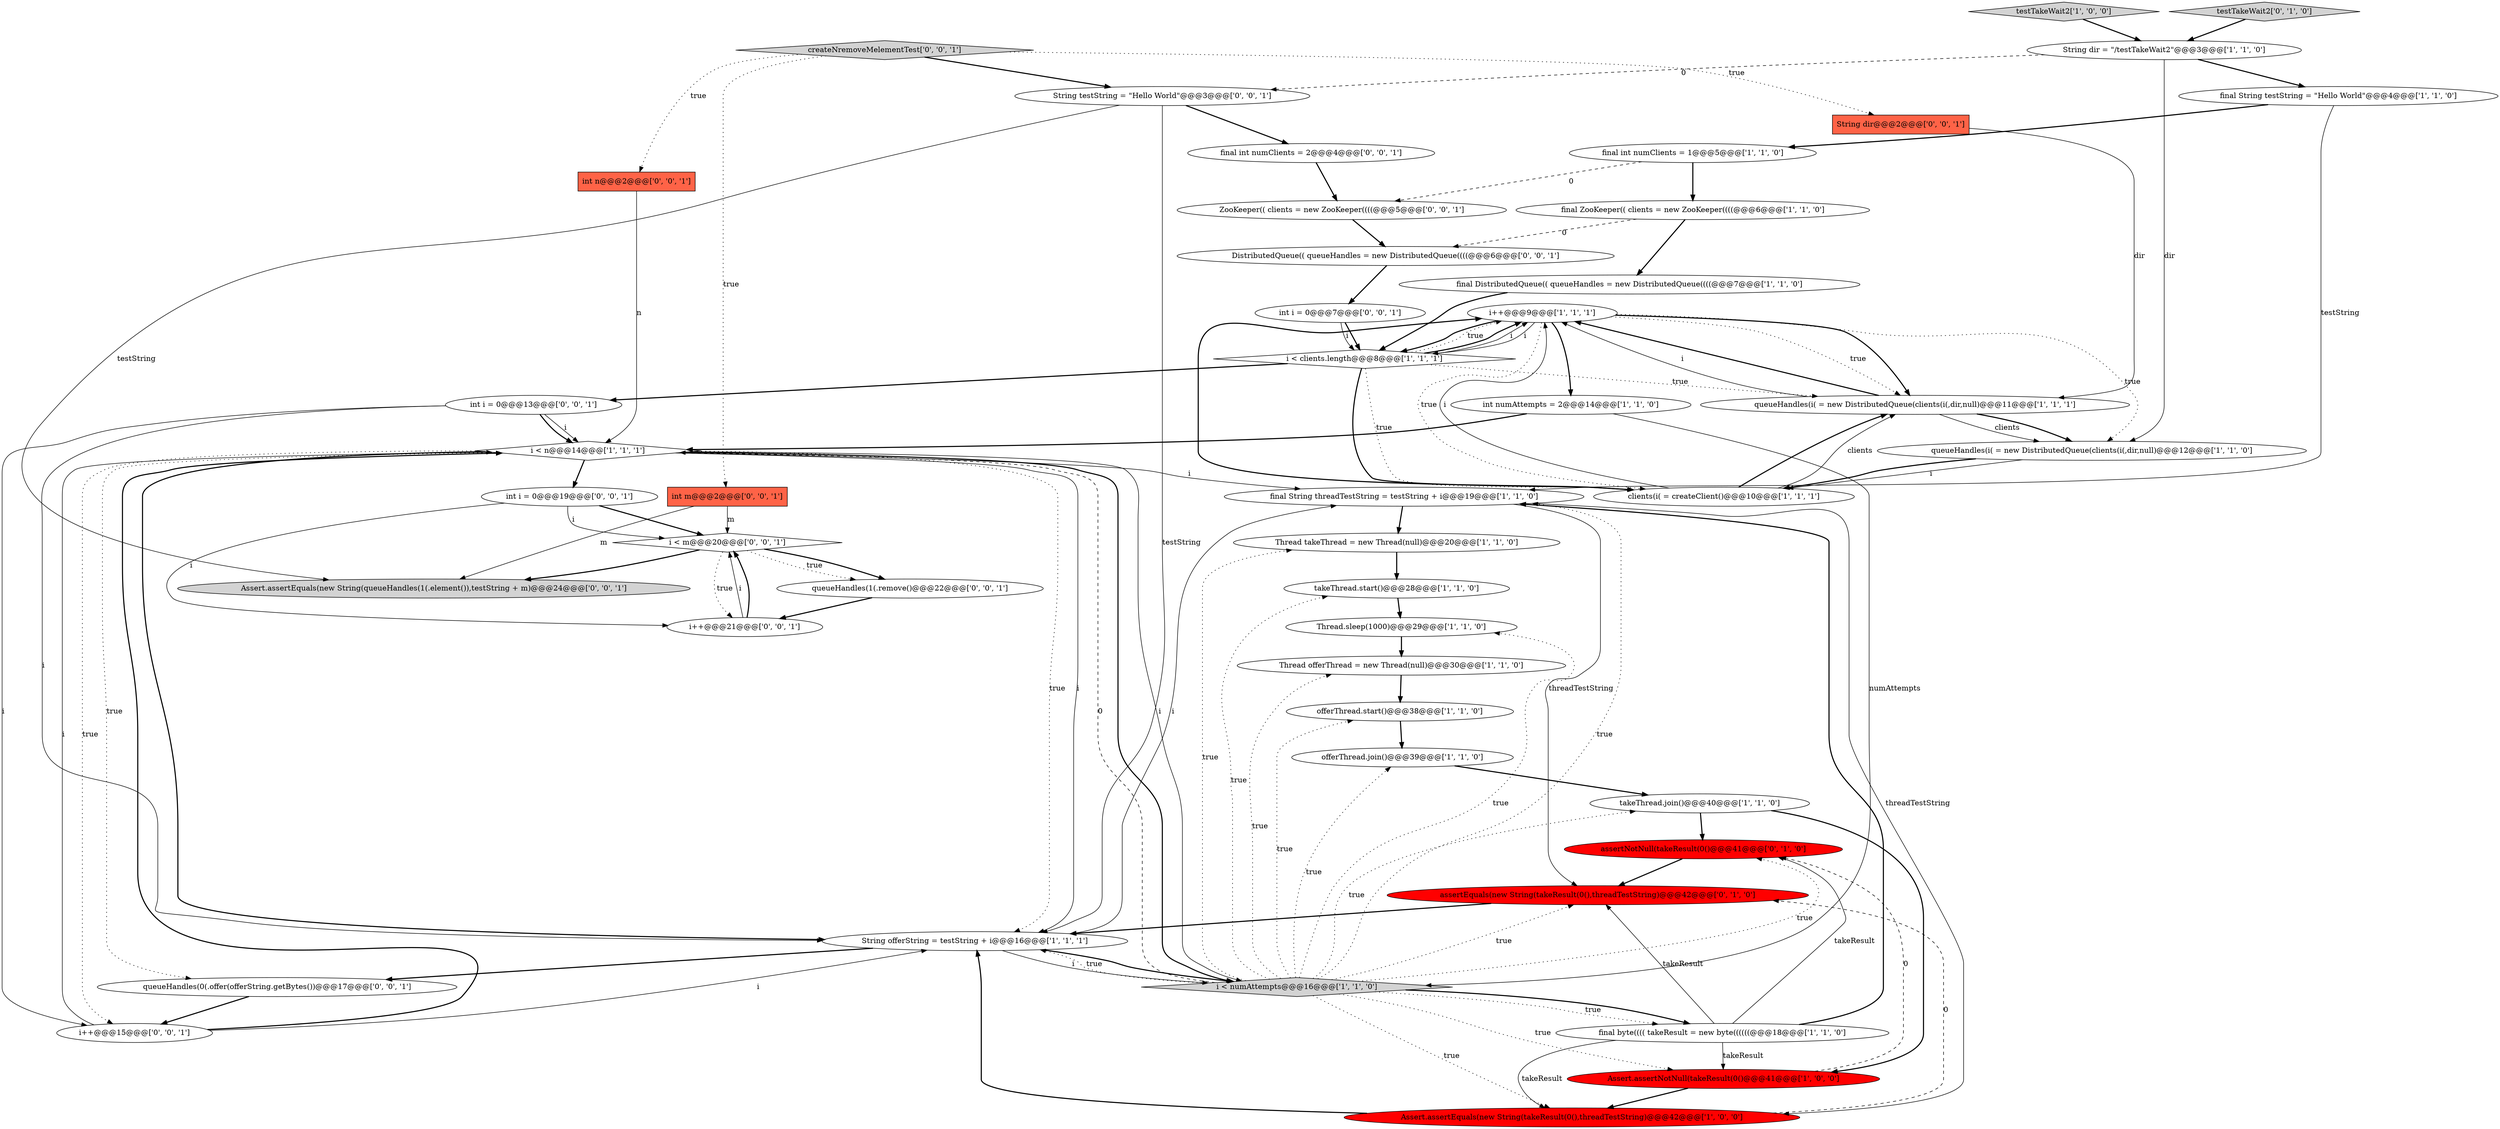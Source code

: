 digraph {
43 [style = filled, label = "Assert.assertEquals(new String(queueHandles(1(.element()),testString + m)@@@24@@@['0', '0', '1']", fillcolor = lightgray, shape = ellipse image = "AAA0AAABBB3BBB"];
22 [style = filled, label = "Thread takeThread = new Thread(null)@@@20@@@['1', '1', '0']", fillcolor = white, shape = ellipse image = "AAA0AAABBB1BBB"];
20 [style = filled, label = "queueHandles(i( = new DistributedQueue(clients(i(,dir,null)@@@11@@@['1', '1', '1']", fillcolor = white, shape = ellipse image = "AAA0AAABBB1BBB"];
19 [style = filled, label = "Assert.assertEquals(new String(takeResult(0(),threadTestString)@@@42@@@['1', '0', '0']", fillcolor = red, shape = ellipse image = "AAA1AAABBB1BBB"];
33 [style = filled, label = "i < m@@@20@@@['0', '0', '1']", fillcolor = white, shape = diamond image = "AAA0AAABBB3BBB"];
9 [style = filled, label = "takeThread.start()@@@28@@@['1', '1', '0']", fillcolor = white, shape = ellipse image = "AAA0AAABBB1BBB"];
15 [style = filled, label = "Thread offerThread = new Thread(null)@@@30@@@['1', '1', '0']", fillcolor = white, shape = ellipse image = "AAA0AAABBB1BBB"];
1 [style = filled, label = "final String threadTestString = testString + i@@@19@@@['1', '1', '0']", fillcolor = white, shape = ellipse image = "AAA0AAABBB1BBB"];
34 [style = filled, label = "int i = 0@@@7@@@['0', '0', '1']", fillcolor = white, shape = ellipse image = "AAA0AAABBB3BBB"];
25 [style = filled, label = "Thread.sleep(1000)@@@29@@@['1', '1', '0']", fillcolor = white, shape = ellipse image = "AAA0AAABBB1BBB"];
0 [style = filled, label = "offerThread.start()@@@38@@@['1', '1', '0']", fillcolor = white, shape = ellipse image = "AAA0AAABBB1BBB"];
30 [style = filled, label = "queueHandles(1(.remove()@@@22@@@['0', '0', '1']", fillcolor = white, shape = ellipse image = "AAA0AAABBB3BBB"];
18 [style = filled, label = "final byte(((( takeResult = new byte((((((@@@18@@@['1', '1', '0']", fillcolor = white, shape = ellipse image = "AAA0AAABBB1BBB"];
17 [style = filled, label = "i++@@@9@@@['1', '1', '1']", fillcolor = white, shape = ellipse image = "AAA0AAABBB1BBB"];
16 [style = filled, label = "final ZooKeeper(( clients = new ZooKeeper((((@@@6@@@['1', '1', '0']", fillcolor = white, shape = ellipse image = "AAA0AAABBB1BBB"];
28 [style = filled, label = "assertEquals(new String(takeResult(0(),threadTestString)@@@42@@@['0', '1', '0']", fillcolor = red, shape = ellipse image = "AAA1AAABBB2BBB"];
38 [style = filled, label = "int m@@@2@@@['0', '0', '1']", fillcolor = tomato, shape = box image = "AAA0AAABBB3BBB"];
41 [style = filled, label = "i++@@@21@@@['0', '0', '1']", fillcolor = white, shape = ellipse image = "AAA0AAABBB3BBB"];
4 [style = filled, label = "int numAttempts = 2@@@14@@@['1', '1', '0']", fillcolor = white, shape = ellipse image = "AAA0AAABBB1BBB"];
44 [style = filled, label = "String testString = \"Hello World\"@@@3@@@['0', '0', '1']", fillcolor = white, shape = ellipse image = "AAA0AAABBB3BBB"];
36 [style = filled, label = "String dir@@@2@@@['0', '0', '1']", fillcolor = tomato, shape = box image = "AAA0AAABBB3BBB"];
23 [style = filled, label = "offerThread.join()@@@39@@@['1', '1', '0']", fillcolor = white, shape = ellipse image = "AAA0AAABBB1BBB"];
10 [style = filled, label = "final DistributedQueue(( queueHandles = new DistributedQueue((((@@@7@@@['1', '1', '0']", fillcolor = white, shape = ellipse image = "AAA0AAABBB1BBB"];
12 [style = filled, label = "takeThread.join()@@@40@@@['1', '1', '0']", fillcolor = white, shape = ellipse image = "AAA0AAABBB1BBB"];
2 [style = filled, label = "String offerString = testString + i@@@16@@@['1', '1', '1']", fillcolor = white, shape = ellipse image = "AAA0AAABBB1BBB"];
21 [style = filled, label = "String dir = \"/testTakeWait2\"@@@3@@@['1', '1', '0']", fillcolor = white, shape = ellipse image = "AAA0AAABBB1BBB"];
3 [style = filled, label = "i < numAttempts@@@16@@@['1', '1', '0']", fillcolor = lightgray, shape = diamond image = "AAA0AAABBB1BBB"];
45 [style = filled, label = "ZooKeeper(( clients = new ZooKeeper((((@@@5@@@['0', '0', '1']", fillcolor = white, shape = ellipse image = "AAA0AAABBB3BBB"];
39 [style = filled, label = "int i = 0@@@19@@@['0', '0', '1']", fillcolor = white, shape = ellipse image = "AAA0AAABBB3BBB"];
31 [style = filled, label = "i++@@@15@@@['0', '0', '1']", fillcolor = white, shape = ellipse image = "AAA0AAABBB3BBB"];
26 [style = filled, label = "assertNotNull(takeResult(0()@@@41@@@['0', '1', '0']", fillcolor = red, shape = ellipse image = "AAA1AAABBB2BBB"];
35 [style = filled, label = "final int numClients = 2@@@4@@@['0', '0', '1']", fillcolor = white, shape = ellipse image = "AAA0AAABBB3BBB"];
8 [style = filled, label = "testTakeWait2['1', '0', '0']", fillcolor = lightgray, shape = diamond image = "AAA0AAABBB1BBB"];
5 [style = filled, label = "final String testString = \"Hello World\"@@@4@@@['1', '1', '0']", fillcolor = white, shape = ellipse image = "AAA0AAABBB1BBB"];
40 [style = filled, label = "DistributedQueue(( queueHandles = new DistributedQueue((((@@@6@@@['0', '0', '1']", fillcolor = white, shape = ellipse image = "AAA0AAABBB3BBB"];
37 [style = filled, label = "int i = 0@@@13@@@['0', '0', '1']", fillcolor = white, shape = ellipse image = "AAA0AAABBB3BBB"];
27 [style = filled, label = "testTakeWait2['0', '1', '0']", fillcolor = lightgray, shape = diamond image = "AAA0AAABBB2BBB"];
24 [style = filled, label = "i < clients.length@@@8@@@['1', '1', '1']", fillcolor = white, shape = diamond image = "AAA0AAABBB1BBB"];
6 [style = filled, label = "Assert.assertNotNull(takeResult(0()@@@41@@@['1', '0', '0']", fillcolor = red, shape = ellipse image = "AAA1AAABBB1BBB"];
42 [style = filled, label = "createNremoveMelementTest['0', '0', '1']", fillcolor = lightgray, shape = diamond image = "AAA0AAABBB3BBB"];
29 [style = filled, label = "int n@@@2@@@['0', '0', '1']", fillcolor = tomato, shape = box image = "AAA0AAABBB3BBB"];
14 [style = filled, label = "queueHandles(i( = new DistributedQueue(clients(i(,dir,null)@@@12@@@['1', '1', '0']", fillcolor = white, shape = ellipse image = "AAA0AAABBB1BBB"];
7 [style = filled, label = "final int numClients = 1@@@5@@@['1', '1', '0']", fillcolor = white, shape = ellipse image = "AAA0AAABBB1BBB"];
11 [style = filled, label = "clients(i( = createClient()@@@10@@@['1', '1', '1']", fillcolor = white, shape = ellipse image = "AAA0AAABBB1BBB"];
32 [style = filled, label = "queueHandles(0(.offer(offerString.getBytes())@@@17@@@['0', '0', '1']", fillcolor = white, shape = ellipse image = "AAA0AAABBB3BBB"];
13 [style = filled, label = "i < n@@@14@@@['1', '1', '1']", fillcolor = white, shape = diamond image = "AAA0AAABBB1BBB"];
10->24 [style = bold, label=""];
44->35 [style = bold, label=""];
11->17 [style = solid, label="i"];
24->17 [style = dotted, label="true"];
14->11 [style = solid, label="i"];
17->14 [style = dotted, label="true"];
3->6 [style = dotted, label="true"];
3->25 [style = dotted, label="true"];
18->19 [style = solid, label="takeResult"];
11->20 [style = solid, label="clients"];
20->17 [style = solid, label="i"];
3->18 [style = bold, label=""];
18->28 [style = solid, label="takeResult"];
37->13 [style = solid, label="i"];
42->44 [style = bold, label=""];
34->24 [style = bold, label=""];
24->11 [style = bold, label=""];
6->26 [style = dashed, label="0"];
15->0 [style = bold, label=""];
41->33 [style = solid, label="i"];
7->16 [style = bold, label=""];
24->17 [style = bold, label=""];
3->0 [style = dotted, label="true"];
25->15 [style = bold, label=""];
35->45 [style = bold, label=""];
5->1 [style = solid, label="testString"];
42->38 [style = dotted, label="true"];
23->12 [style = bold, label=""];
2->32 [style = bold, label=""];
26->28 [style = bold, label=""];
14->11 [style = bold, label=""];
31->13 [style = solid, label="i"];
19->28 [style = dashed, label="0"];
17->20 [style = bold, label=""];
17->20 [style = dotted, label="true"];
13->3 [style = solid, label="i"];
30->41 [style = bold, label=""];
22->9 [style = bold, label=""];
42->36 [style = dotted, label="true"];
3->26 [style = dotted, label="true"];
20->14 [style = bold, label=""];
19->2 [style = bold, label=""];
40->34 [style = bold, label=""];
18->26 [style = solid, label="takeResult"];
2->3 [style = solid, label="i"];
13->32 [style = dotted, label="true"];
0->23 [style = bold, label=""];
18->1 [style = bold, label=""];
3->18 [style = dotted, label="true"];
2->1 [style = solid, label="i"];
33->30 [style = bold, label=""];
5->7 [style = bold, label=""];
11->17 [style = bold, label=""];
4->3 [style = solid, label="numAttempts"];
37->13 [style = bold, label=""];
39->41 [style = solid, label="i"];
3->1 [style = dotted, label="true"];
32->31 [style = bold, label=""];
16->40 [style = dashed, label="0"];
20->14 [style = solid, label="clients"];
24->17 [style = solid, label="i"];
3->23 [style = dotted, label="true"];
13->1 [style = solid, label="i"];
39->33 [style = solid, label="i"];
31->13 [style = bold, label=""];
2->3 [style = bold, label=""];
4->13 [style = bold, label=""];
13->39 [style = bold, label=""];
21->14 [style = solid, label="dir"];
3->9 [style = dotted, label="true"];
36->20 [style = solid, label="dir"];
3->13 [style = dashed, label="0"];
39->33 [style = bold, label=""];
13->2 [style = dotted, label="true"];
24->11 [style = dotted, label="true"];
21->5 [style = bold, label=""];
13->2 [style = solid, label="i"];
38->43 [style = solid, label="m"];
7->45 [style = dashed, label="0"];
3->15 [style = dotted, label="true"];
33->43 [style = bold, label=""];
37->31 [style = solid, label="i"];
24->20 [style = dotted, label="true"];
17->24 [style = solid, label="i"];
44->2 [style = solid, label="testString"];
33->41 [style = dotted, label="true"];
41->33 [style = bold, label=""];
27->21 [style = bold, label=""];
42->29 [style = dotted, label="true"];
17->4 [style = bold, label=""];
1->19 [style = solid, label="threadTestString"];
45->40 [style = bold, label=""];
13->2 [style = bold, label=""];
17->11 [style = dotted, label="true"];
3->28 [style = dotted, label="true"];
11->20 [style = bold, label=""];
20->17 [style = bold, label=""];
21->44 [style = dashed, label="0"];
16->10 [style = bold, label=""];
3->2 [style = dotted, label="true"];
44->43 [style = solid, label="testString"];
6->19 [style = bold, label=""];
12->26 [style = bold, label=""];
37->2 [style = solid, label="i"];
12->6 [style = bold, label=""];
33->30 [style = dotted, label="true"];
18->6 [style = solid, label="takeResult"];
1->22 [style = bold, label=""];
31->2 [style = solid, label="i"];
28->2 [style = bold, label=""];
13->31 [style = dotted, label="true"];
17->24 [style = bold, label=""];
3->19 [style = dotted, label="true"];
13->3 [style = bold, label=""];
3->12 [style = dotted, label="true"];
9->25 [style = bold, label=""];
24->37 [style = bold, label=""];
3->22 [style = dotted, label="true"];
34->24 [style = solid, label="i"];
8->21 [style = bold, label=""];
29->13 [style = solid, label="n"];
38->33 [style = solid, label="m"];
1->28 [style = solid, label="threadTestString"];
}
